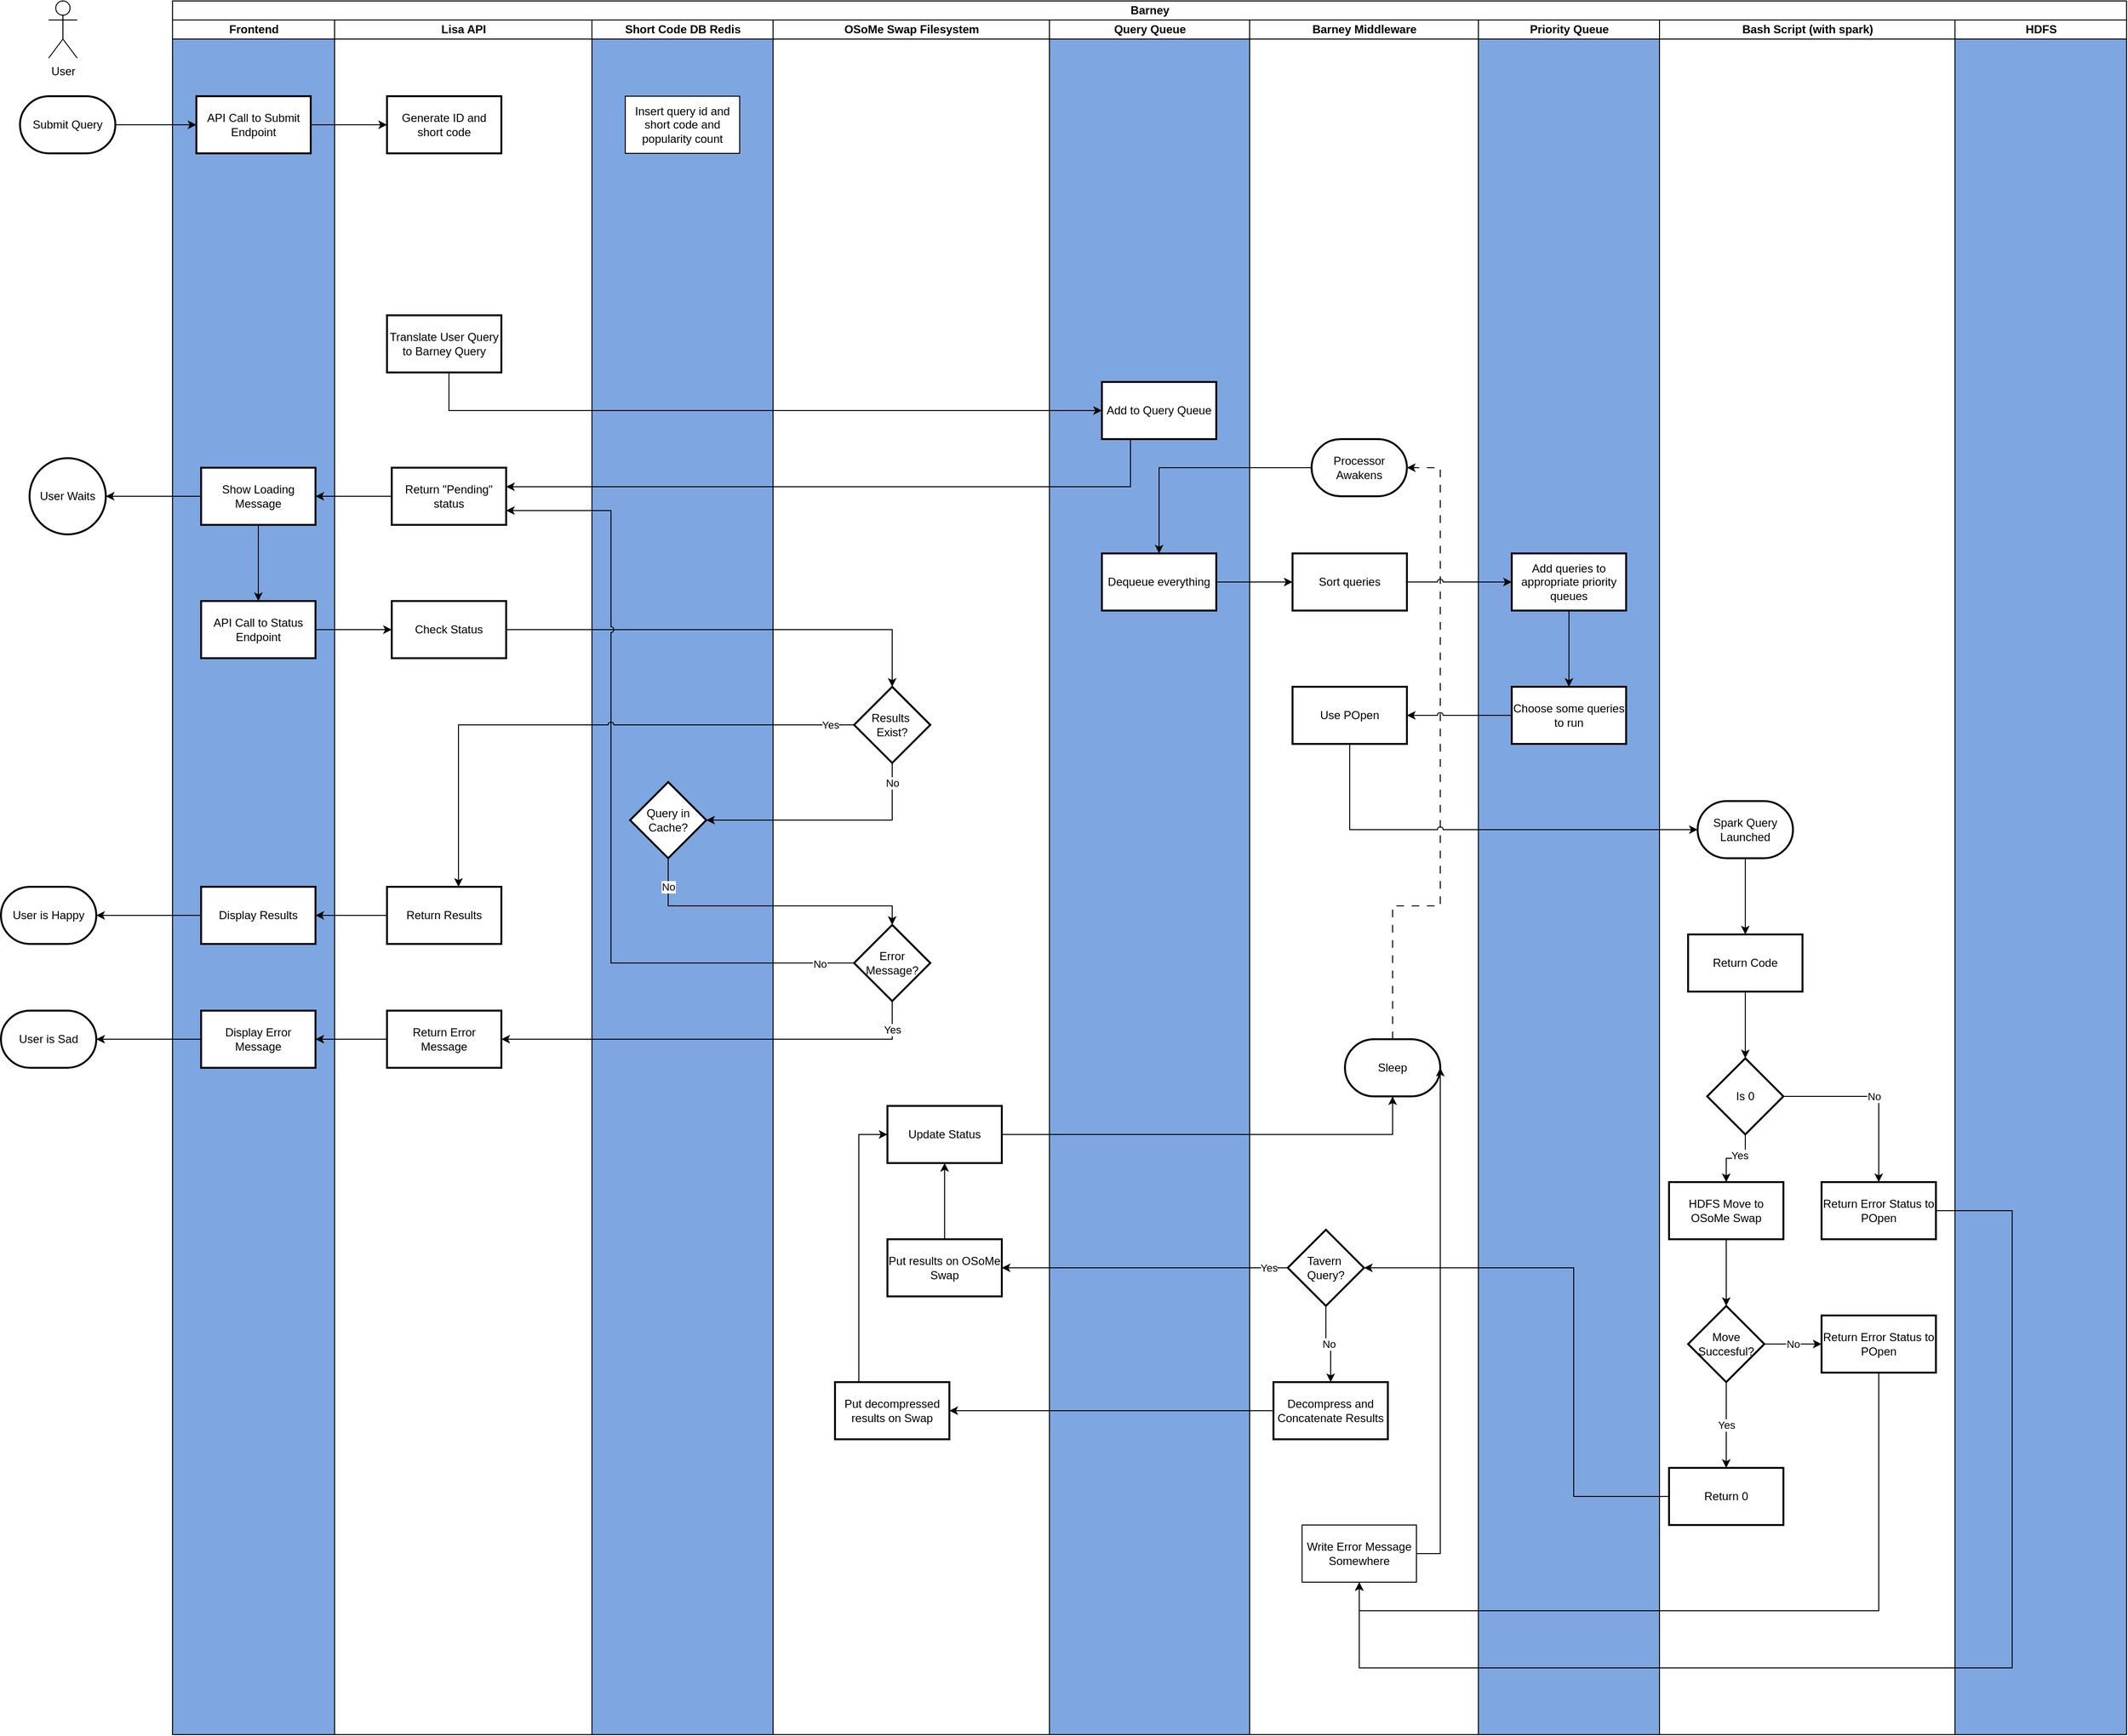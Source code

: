 <mxfile version="24.7.1" type="github">
  <diagram id="kgpKYQtTHZ0yAKxKKP6v" name="Page-1">
    <mxGraphModel dx="1793" dy="1093" grid="1" gridSize="10" guides="1" tooltips="1" connect="1" arrows="1" fold="1" page="1" pageScale="1" pageWidth="850" pageHeight="1100" math="0" shadow="0">
      <root>
        <mxCell id="0" />
        <mxCell id="1" parent="0" />
        <mxCell id="U2cqP8np_BF_2Da-hMUV-1" value="Barney" style="swimlane;childLayout=stackLayout;resizeParent=1;resizeParentMax=0;startSize=20;html=1;" vertex="1" parent="1">
          <mxGeometry x="250" y="60" width="2050" height="1820" as="geometry">
            <mxRectangle x="160.0" y="60" width="70" height="30" as="alternateBounds" />
          </mxGeometry>
        </mxCell>
        <mxCell id="U2cqP8np_BF_2Da-hMUV-2" value="Frontend" style="swimlane;startSize=20;html=1;swimlaneLine=1;glass=0;rounded=0;fillStyle=auto;swimlaneFillColor=#7EA6E0;" vertex="1" parent="U2cqP8np_BF_2Da-hMUV-1">
          <mxGeometry y="20" width="170" height="1800" as="geometry" />
        </mxCell>
        <mxCell id="U2cqP8np_BF_2Da-hMUV-15" value="API Call to Submit Endpoint" style="whiteSpace=wrap;html=1;strokeWidth=2;" vertex="1" parent="U2cqP8np_BF_2Da-hMUV-2">
          <mxGeometry x="25" y="80" width="120" height="60" as="geometry" />
        </mxCell>
        <mxCell id="U2cqP8np_BF_2Da-hMUV-48" value="API Call to Status Endpoint" style="whiteSpace=wrap;html=1;strokeWidth=2;" vertex="1" parent="U2cqP8np_BF_2Da-hMUV-2">
          <mxGeometry x="30" y="610" width="120" height="60" as="geometry" />
        </mxCell>
        <mxCell id="U2cqP8np_BF_2Da-hMUV-31" value="Display Results" style="whiteSpace=wrap;html=1;strokeWidth=2;" vertex="1" parent="U2cqP8np_BF_2Da-hMUV-2">
          <mxGeometry x="30" y="910" width="120" height="60" as="geometry" />
        </mxCell>
        <mxCell id="U2cqP8np_BF_2Da-hMUV-68" value="Display Error Message" style="whiteSpace=wrap;html=1;strokeWidth=2;" vertex="1" parent="U2cqP8np_BF_2Da-hMUV-2">
          <mxGeometry x="30" y="1040" width="120" height="60" as="geometry" />
        </mxCell>
        <mxCell id="U2cqP8np_BF_2Da-hMUV-3" value="Lisa API" style="swimlane;startSize=20;html=1;" vertex="1" parent="U2cqP8np_BF_2Da-hMUV-1">
          <mxGeometry x="170" y="20" width="270" height="1800" as="geometry" />
        </mxCell>
        <mxCell id="U2cqP8np_BF_2Da-hMUV-17" value="Generate ID and short code" style="whiteSpace=wrap;html=1;strokeWidth=2;" vertex="1" parent="U2cqP8np_BF_2Da-hMUV-3">
          <mxGeometry x="55" y="80" width="120" height="60" as="geometry" />
        </mxCell>
        <mxCell id="U2cqP8np_BF_2Da-hMUV-29" value="Return Results" style="whiteSpace=wrap;html=1;strokeWidth=2;" vertex="1" parent="U2cqP8np_BF_2Da-hMUV-3">
          <mxGeometry x="55" y="910" width="120" height="60" as="geometry" />
        </mxCell>
        <mxCell id="U2cqP8np_BF_2Da-hMUV-38" value="Translate User Query to Barney Query" style="whiteSpace=wrap;html=1;strokeWidth=2;" vertex="1" parent="U2cqP8np_BF_2Da-hMUV-3">
          <mxGeometry x="55" y="310" width="120" height="60" as="geometry" />
        </mxCell>
        <mxCell id="U2cqP8np_BF_2Da-hMUV-45" value="" style="edgeStyle=orthogonalEdgeStyle;rounded=0;orthogonalLoop=1;jettySize=auto;html=1;" edge="1" parent="U2cqP8np_BF_2Da-hMUV-3" source="U2cqP8np_BF_2Da-hMUV-42" target="U2cqP8np_BF_2Da-hMUV-44">
          <mxGeometry relative="1" as="geometry" />
        </mxCell>
        <mxCell id="U2cqP8np_BF_2Da-hMUV-42" value="Return &quot;Pending&quot; status" style="whiteSpace=wrap;html=1;strokeWidth=2;" vertex="1" parent="U2cqP8np_BF_2Da-hMUV-3">
          <mxGeometry x="60" y="470" width="120" height="60" as="geometry" />
        </mxCell>
        <mxCell id="U2cqP8np_BF_2Da-hMUV-44" value="Show Loading Message" style="whiteSpace=wrap;html=1;strokeWidth=2;" vertex="1" parent="U2cqP8np_BF_2Da-hMUV-3">
          <mxGeometry x="-140" y="470" width="120" height="60" as="geometry" />
        </mxCell>
        <mxCell id="U2cqP8np_BF_2Da-hMUV-50" value="Check Status" style="whiteSpace=wrap;html=1;strokeWidth=2;" vertex="1" parent="U2cqP8np_BF_2Da-hMUV-3">
          <mxGeometry x="60" y="610" width="120" height="60" as="geometry" />
        </mxCell>
        <mxCell id="U2cqP8np_BF_2Da-hMUV-66" value="&lt;div&gt;Return Error Message&lt;/div&gt;" style="whiteSpace=wrap;html=1;strokeWidth=2;" vertex="1" parent="U2cqP8np_BF_2Da-hMUV-3">
          <mxGeometry x="55" y="1040" width="120" height="60" as="geometry" />
        </mxCell>
        <mxCell id="U2cqP8np_BF_2Da-hMUV-4" value="Short Code DB Redis" style="swimlane;startSize=20;html=1;swimlaneFillColor=#7EA6E0;" vertex="1" parent="U2cqP8np_BF_2Da-hMUV-1">
          <mxGeometry x="440" y="20" width="190" height="1800" as="geometry" />
        </mxCell>
        <mxCell id="U2cqP8np_BF_2Da-hMUV-211" value="Query in Cache?" style="rhombus;whiteSpace=wrap;html=1;strokeWidth=2;" vertex="1" parent="U2cqP8np_BF_2Da-hMUV-4">
          <mxGeometry x="40" y="800" width="80" height="80" as="geometry" />
        </mxCell>
        <mxCell id="U2cqP8np_BF_2Da-hMUV-226" value="Insert query id and short code and popularity count" style="rounded=0;whiteSpace=wrap;html=1;" vertex="1" parent="U2cqP8np_BF_2Da-hMUV-4">
          <mxGeometry x="35" y="80" width="120" height="60" as="geometry" />
        </mxCell>
        <mxCell id="U2cqP8np_BF_2Da-hMUV-8" value="OSoMe Swap Filesystem" style="swimlane;startSize=20;html=1;" vertex="1" parent="U2cqP8np_BF_2Da-hMUV-1">
          <mxGeometry x="630" y="20" width="290" height="1800" as="geometry" />
        </mxCell>
        <mxCell id="U2cqP8np_BF_2Da-hMUV-56" value="&lt;div&gt;Results&amp;nbsp;&lt;/div&gt;&lt;div&gt;Exist?&lt;/div&gt;" style="rhombus;whiteSpace=wrap;html=1;strokeWidth=2;" vertex="1" parent="U2cqP8np_BF_2Da-hMUV-8">
          <mxGeometry x="85" y="700" width="80" height="80" as="geometry" />
        </mxCell>
        <mxCell id="U2cqP8np_BF_2Da-hMUV-62" value="&lt;div&gt;Error Message?&lt;/div&gt;" style="rhombus;whiteSpace=wrap;html=1;strokeWidth=2;" vertex="1" parent="U2cqP8np_BF_2Da-hMUV-8">
          <mxGeometry x="85" y="950" width="80" height="80" as="geometry" />
        </mxCell>
        <mxCell id="U2cqP8np_BF_2Da-hMUV-203" value="" style="edgeStyle=orthogonalEdgeStyle;rounded=0;orthogonalLoop=1;jettySize=auto;html=1;" edge="1" parent="U2cqP8np_BF_2Da-hMUV-8" source="U2cqP8np_BF_2Da-hMUV-109" target="U2cqP8np_BF_2Da-hMUV-202">
          <mxGeometry relative="1" as="geometry" />
        </mxCell>
        <mxCell id="U2cqP8np_BF_2Da-hMUV-109" value="Put results on OSoMe Swap" style="whiteSpace=wrap;html=1;strokeWidth=2;" vertex="1" parent="U2cqP8np_BF_2Da-hMUV-8">
          <mxGeometry x="120" y="1280" width="120" height="60" as="geometry" />
        </mxCell>
        <mxCell id="U2cqP8np_BF_2Da-hMUV-204" style="edgeStyle=orthogonalEdgeStyle;rounded=0;orthogonalLoop=1;jettySize=auto;html=1;" edge="1" parent="U2cqP8np_BF_2Da-hMUV-8" source="U2cqP8np_BF_2Da-hMUV-112" target="U2cqP8np_BF_2Da-hMUV-202">
          <mxGeometry relative="1" as="geometry">
            <Array as="points">
              <mxPoint x="90" y="1170" />
            </Array>
          </mxGeometry>
        </mxCell>
        <mxCell id="U2cqP8np_BF_2Da-hMUV-112" value="Put decompressed results on Swap" style="whiteSpace=wrap;html=1;strokeWidth=2;" vertex="1" parent="U2cqP8np_BF_2Da-hMUV-8">
          <mxGeometry x="65" y="1430" width="120" height="60" as="geometry" />
        </mxCell>
        <mxCell id="U2cqP8np_BF_2Da-hMUV-202" value="Update Status" style="whiteSpace=wrap;html=1;strokeWidth=2;" vertex="1" parent="U2cqP8np_BF_2Da-hMUV-8">
          <mxGeometry x="120" y="1140" width="120" height="60" as="geometry" />
        </mxCell>
        <mxCell id="U2cqP8np_BF_2Da-hMUV-19" value="Query Queue" style="swimlane;startSize=20;html=1;swimlaneFillColor=#7EA6E0;" vertex="1" parent="U2cqP8np_BF_2Da-hMUV-1">
          <mxGeometry x="920" y="20" width="210" height="1800" as="geometry" />
        </mxCell>
        <mxCell id="U2cqP8np_BF_2Da-hMUV-40" value="Add to Query Queue" style="whiteSpace=wrap;html=1;strokeWidth=2;" vertex="1" parent="U2cqP8np_BF_2Da-hMUV-19">
          <mxGeometry x="55" y="380" width="120" height="60" as="geometry" />
        </mxCell>
        <mxCell id="U2cqP8np_BF_2Da-hMUV-83" value="Dequeue everything" style="whiteSpace=wrap;html=1;strokeWidth=2;" vertex="1" parent="U2cqP8np_BF_2Da-hMUV-19">
          <mxGeometry x="55" y="560" width="120" height="60" as="geometry" />
        </mxCell>
        <mxCell id="U2cqP8np_BF_2Da-hMUV-6" value="&lt;div&gt;Barney Middleware&lt;br&gt;&lt;/div&gt;" style="swimlane;startSize=20;html=1;" vertex="1" parent="U2cqP8np_BF_2Da-hMUV-1">
          <mxGeometry x="1130" y="20" width="240" height="1800" as="geometry" />
        </mxCell>
        <mxCell id="U2cqP8np_BF_2Da-hMUV-82" value="Processor Awakens" style="strokeWidth=2;html=1;shape=mxgraph.flowchart.terminator;whiteSpace=wrap;" vertex="1" parent="U2cqP8np_BF_2Da-hMUV-6">
          <mxGeometry x="65" y="440" width="100" height="60" as="geometry" />
        </mxCell>
        <mxCell id="U2cqP8np_BF_2Da-hMUV-86" value="Sort queries" style="whiteSpace=wrap;html=1;strokeWidth=2;" vertex="1" parent="U2cqP8np_BF_2Da-hMUV-6">
          <mxGeometry x="45" y="560" width="120" height="60" as="geometry" />
        </mxCell>
        <mxCell id="U2cqP8np_BF_2Da-hMUV-92" value="Use POpen" style="whiteSpace=wrap;html=1;strokeWidth=2;" vertex="1" parent="U2cqP8np_BF_2Da-hMUV-6">
          <mxGeometry x="45" y="700" width="120" height="60" as="geometry" />
        </mxCell>
        <mxCell id="U2cqP8np_BF_2Da-hMUV-103" value="Sleep" style="strokeWidth=2;html=1;shape=mxgraph.flowchart.terminator;whiteSpace=wrap;" vertex="1" parent="U2cqP8np_BF_2Da-hMUV-6">
          <mxGeometry x="100" y="1070" width="100" height="60" as="geometry" />
        </mxCell>
        <mxCell id="U2cqP8np_BF_2Da-hMUV-108" value="No" style="edgeStyle=orthogonalEdgeStyle;rounded=0;orthogonalLoop=1;jettySize=auto;html=1;" edge="1" parent="U2cqP8np_BF_2Da-hMUV-6" source="U2cqP8np_BF_2Da-hMUV-105" target="U2cqP8np_BF_2Da-hMUV-107">
          <mxGeometry relative="1" as="geometry" />
        </mxCell>
        <mxCell id="U2cqP8np_BF_2Da-hMUV-105" value="&lt;div style=&quot;font-size: 12px;&quot;&gt;Tavern&amp;nbsp;&lt;/div&gt;&lt;div style=&quot;font-size: 12px;&quot;&gt;Query?&lt;/div&gt;" style="rhombus;whiteSpace=wrap;html=1;strokeWidth=2;fontSize=10;" vertex="1" parent="U2cqP8np_BF_2Da-hMUV-6">
          <mxGeometry x="40" y="1270" width="80" height="80" as="geometry" />
        </mxCell>
        <mxCell id="U2cqP8np_BF_2Da-hMUV-107" value="Decompress and Concatenate Results" style="whiteSpace=wrap;html=1;strokeWidth=2;" vertex="1" parent="U2cqP8np_BF_2Da-hMUV-6">
          <mxGeometry x="25" y="1430" width="120" height="60" as="geometry" />
        </mxCell>
        <mxCell id="U2cqP8np_BF_2Da-hMUV-115" style="edgeStyle=orthogonalEdgeStyle;rounded=0;orthogonalLoop=1;jettySize=auto;html=1;jumpStyle=arc;exitX=0.5;exitY=0;exitDx=0;exitDy=0;exitPerimeter=0;dashed=1;dashPattern=8 8;" edge="1" parent="U2cqP8np_BF_2Da-hMUV-6" source="U2cqP8np_BF_2Da-hMUV-103" target="U2cqP8np_BF_2Da-hMUV-82">
          <mxGeometry relative="1" as="geometry">
            <Array as="points">
              <mxPoint x="150" y="930" />
              <mxPoint x="200" y="930" />
              <mxPoint x="200" y="470" />
            </Array>
          </mxGeometry>
        </mxCell>
        <mxCell id="U2cqP8np_BF_2Da-hMUV-257" style="edgeStyle=orthogonalEdgeStyle;rounded=0;orthogonalLoop=1;jettySize=auto;html=1;entryX=1;entryY=0.5;entryDx=0;entryDy=0;entryPerimeter=0;" edge="1" parent="U2cqP8np_BF_2Da-hMUV-6" source="U2cqP8np_BF_2Da-hMUV-254" target="U2cqP8np_BF_2Da-hMUV-103">
          <mxGeometry relative="1" as="geometry">
            <Array as="points">
              <mxPoint x="200" y="1610" />
            </Array>
          </mxGeometry>
        </mxCell>
        <mxCell id="U2cqP8np_BF_2Da-hMUV-254" value="Write Error Message Somewhere" style="rounded=0;whiteSpace=wrap;html=1;" vertex="1" parent="U2cqP8np_BF_2Da-hMUV-6">
          <mxGeometry x="55" y="1580" width="120" height="60" as="geometry" />
        </mxCell>
        <mxCell id="U2cqP8np_BF_2Da-hMUV-7" value="Priority Queue" style="swimlane;startSize=20;html=1;swimlaneFillColor=#7EA6E0;" vertex="1" parent="U2cqP8np_BF_2Da-hMUV-1">
          <mxGeometry x="1370" y="20" width="190" height="1800" as="geometry" />
        </mxCell>
        <mxCell id="U2cqP8np_BF_2Da-hMUV-91" value="" style="edgeStyle=orthogonalEdgeStyle;rounded=0;orthogonalLoop=1;jettySize=auto;html=1;" edge="1" parent="U2cqP8np_BF_2Da-hMUV-7" source="U2cqP8np_BF_2Da-hMUV-88" target="U2cqP8np_BF_2Da-hMUV-90">
          <mxGeometry relative="1" as="geometry" />
        </mxCell>
        <mxCell id="U2cqP8np_BF_2Da-hMUV-88" value="Add queries to appropriate priority queues" style="whiteSpace=wrap;html=1;strokeWidth=2;" vertex="1" parent="U2cqP8np_BF_2Da-hMUV-7">
          <mxGeometry x="35" y="560" width="120" height="60" as="geometry" />
        </mxCell>
        <mxCell id="U2cqP8np_BF_2Da-hMUV-90" value="Choose some queries to run" style="whiteSpace=wrap;html=1;strokeWidth=2;" vertex="1" parent="U2cqP8np_BF_2Da-hMUV-7">
          <mxGeometry x="35" y="700" width="120" height="60" as="geometry" />
        </mxCell>
        <mxCell id="U2cqP8np_BF_2Da-hMUV-13" value="Bash Script (with spark)" style="swimlane;startSize=20;html=1;" vertex="1" parent="U2cqP8np_BF_2Da-hMUV-1">
          <mxGeometry x="1560" y="20" width="310" height="1800" as="geometry" />
        </mxCell>
        <mxCell id="U2cqP8np_BF_2Da-hMUV-234" value="" style="edgeStyle=orthogonalEdgeStyle;rounded=0;orthogonalLoop=1;jettySize=auto;html=1;" edge="1" parent="U2cqP8np_BF_2Da-hMUV-13" source="U2cqP8np_BF_2Da-hMUV-96" target="U2cqP8np_BF_2Da-hMUV-233">
          <mxGeometry relative="1" as="geometry" />
        </mxCell>
        <mxCell id="U2cqP8np_BF_2Da-hMUV-96" value="Spark Query Launched" style="strokeWidth=2;html=1;shape=mxgraph.flowchart.terminator;whiteSpace=wrap;" vertex="1" parent="U2cqP8np_BF_2Da-hMUV-13">
          <mxGeometry x="40" y="820" width="100" height="60" as="geometry" />
        </mxCell>
        <mxCell id="U2cqP8np_BF_2Da-hMUV-236" value="" style="edgeStyle=orthogonalEdgeStyle;rounded=0;orthogonalLoop=1;jettySize=auto;html=1;" edge="1" parent="U2cqP8np_BF_2Da-hMUV-13" source="U2cqP8np_BF_2Da-hMUV-233" target="U2cqP8np_BF_2Da-hMUV-235">
          <mxGeometry relative="1" as="geometry" />
        </mxCell>
        <mxCell id="U2cqP8np_BF_2Da-hMUV-233" value="Return Code" style="whiteSpace=wrap;html=1;strokeWidth=2;" vertex="1" parent="U2cqP8np_BF_2Da-hMUV-13">
          <mxGeometry x="30" y="960" width="120" height="60" as="geometry" />
        </mxCell>
        <mxCell id="U2cqP8np_BF_2Da-hMUV-238" value="" style="edgeStyle=orthogonalEdgeStyle;rounded=0;orthogonalLoop=1;jettySize=auto;html=1;" edge="1" parent="U2cqP8np_BF_2Da-hMUV-13" source="U2cqP8np_BF_2Da-hMUV-235" target="U2cqP8np_BF_2Da-hMUV-237">
          <mxGeometry relative="1" as="geometry" />
        </mxCell>
        <mxCell id="U2cqP8np_BF_2Da-hMUV-240" value="Yes" style="edgeLabel;html=1;align=center;verticalAlign=middle;resizable=0;points=[];" vertex="1" connectable="0" parent="U2cqP8np_BF_2Da-hMUV-238">
          <mxGeometry x="-0.114" y="-3" relative="1" as="geometry">
            <mxPoint as="offset" />
          </mxGeometry>
        </mxCell>
        <mxCell id="U2cqP8np_BF_2Da-hMUV-242" value="No" style="edgeStyle=orthogonalEdgeStyle;rounded=0;orthogonalLoop=1;jettySize=auto;html=1;" edge="1" parent="U2cqP8np_BF_2Da-hMUV-13" source="U2cqP8np_BF_2Da-hMUV-235" target="U2cqP8np_BF_2Da-hMUV-241">
          <mxGeometry relative="1" as="geometry" />
        </mxCell>
        <mxCell id="U2cqP8np_BF_2Da-hMUV-235" value="Is 0" style="rhombus;whiteSpace=wrap;html=1;strokeWidth=2;" vertex="1" parent="U2cqP8np_BF_2Da-hMUV-13">
          <mxGeometry x="50" y="1090" width="80" height="80" as="geometry" />
        </mxCell>
        <mxCell id="U2cqP8np_BF_2Da-hMUV-244" value="" style="edgeStyle=orthogonalEdgeStyle;rounded=0;orthogonalLoop=1;jettySize=auto;html=1;" edge="1" parent="U2cqP8np_BF_2Da-hMUV-13" source="U2cqP8np_BF_2Da-hMUV-237" target="U2cqP8np_BF_2Da-hMUV-243">
          <mxGeometry relative="1" as="geometry" />
        </mxCell>
        <mxCell id="U2cqP8np_BF_2Da-hMUV-237" value="HDFS Move to OSoMe Swap" style="whiteSpace=wrap;html=1;strokeWidth=2;" vertex="1" parent="U2cqP8np_BF_2Da-hMUV-13">
          <mxGeometry x="10" y="1220" width="120" height="60" as="geometry" />
        </mxCell>
        <mxCell id="U2cqP8np_BF_2Da-hMUV-241" value="Return Error Status to POpen" style="whiteSpace=wrap;html=1;strokeWidth=2;" vertex="1" parent="U2cqP8np_BF_2Da-hMUV-13">
          <mxGeometry x="170" y="1220" width="120" height="60" as="geometry" />
        </mxCell>
        <mxCell id="U2cqP8np_BF_2Da-hMUV-247" value="Yes" style="edgeStyle=orthogonalEdgeStyle;rounded=0;orthogonalLoop=1;jettySize=auto;html=1;" edge="1" parent="U2cqP8np_BF_2Da-hMUV-13" source="U2cqP8np_BF_2Da-hMUV-243" target="U2cqP8np_BF_2Da-hMUV-246">
          <mxGeometry relative="1" as="geometry" />
        </mxCell>
        <mxCell id="U2cqP8np_BF_2Da-hMUV-249" value="No" style="edgeStyle=orthogonalEdgeStyle;rounded=0;orthogonalLoop=1;jettySize=auto;html=1;" edge="1" parent="U2cqP8np_BF_2Da-hMUV-13" source="U2cqP8np_BF_2Da-hMUV-243" target="U2cqP8np_BF_2Da-hMUV-248">
          <mxGeometry relative="1" as="geometry" />
        </mxCell>
        <mxCell id="U2cqP8np_BF_2Da-hMUV-243" value="Move Succesful?" style="rhombus;whiteSpace=wrap;html=1;strokeWidth=2;" vertex="1" parent="U2cqP8np_BF_2Da-hMUV-13">
          <mxGeometry x="30" y="1350" width="80" height="80" as="geometry" />
        </mxCell>
        <mxCell id="U2cqP8np_BF_2Da-hMUV-246" value="Return 0" style="whiteSpace=wrap;html=1;strokeWidth=2;" vertex="1" parent="U2cqP8np_BF_2Da-hMUV-13">
          <mxGeometry x="10" y="1520" width="120" height="60" as="geometry" />
        </mxCell>
        <mxCell id="U2cqP8np_BF_2Da-hMUV-248" value="Return Error Status to POpen" style="whiteSpace=wrap;html=1;strokeWidth=2;" vertex="1" parent="U2cqP8np_BF_2Da-hMUV-13">
          <mxGeometry x="170" y="1360" width="120" height="60" as="geometry" />
        </mxCell>
        <mxCell id="U2cqP8np_BF_2Da-hMUV-18" value="" style="edgeStyle=orthogonalEdgeStyle;rounded=0;orthogonalLoop=1;jettySize=auto;html=1;" edge="1" parent="U2cqP8np_BF_2Da-hMUV-1" source="U2cqP8np_BF_2Da-hMUV-15" target="U2cqP8np_BF_2Da-hMUV-17">
          <mxGeometry relative="1" as="geometry" />
        </mxCell>
        <mxCell id="U2cqP8np_BF_2Da-hMUV-41" value="" style="edgeStyle=orthogonalEdgeStyle;rounded=0;orthogonalLoop=1;jettySize=auto;html=1;jumpStyle=arc;" edge="1" parent="U2cqP8np_BF_2Da-hMUV-1" source="U2cqP8np_BF_2Da-hMUV-38" target="U2cqP8np_BF_2Da-hMUV-40">
          <mxGeometry relative="1" as="geometry">
            <Array as="points">
              <mxPoint x="290" y="430" />
            </Array>
          </mxGeometry>
        </mxCell>
        <mxCell id="U2cqP8np_BF_2Da-hMUV-43" value="" style="edgeStyle=orthogonalEdgeStyle;rounded=0;orthogonalLoop=1;jettySize=auto;html=1;exitX=0.25;exitY=1;exitDx=0;exitDy=0;jumpStyle=arc;" edge="1" parent="U2cqP8np_BF_2Da-hMUV-1" source="U2cqP8np_BF_2Da-hMUV-40" target="U2cqP8np_BF_2Da-hMUV-42">
          <mxGeometry relative="1" as="geometry">
            <Array as="points">
              <mxPoint x="1005" y="510" />
            </Array>
          </mxGeometry>
        </mxCell>
        <mxCell id="U2cqP8np_BF_2Da-hMUV-49" value="" style="edgeStyle=orthogonalEdgeStyle;rounded=0;orthogonalLoop=1;jettySize=auto;html=1;" edge="1" parent="U2cqP8np_BF_2Da-hMUV-1" source="U2cqP8np_BF_2Da-hMUV-44" target="U2cqP8np_BF_2Da-hMUV-48">
          <mxGeometry relative="1" as="geometry" />
        </mxCell>
        <mxCell id="U2cqP8np_BF_2Da-hMUV-51" value="" style="edgeStyle=orthogonalEdgeStyle;rounded=0;orthogonalLoop=1;jettySize=auto;html=1;" edge="1" parent="U2cqP8np_BF_2Da-hMUV-1" source="U2cqP8np_BF_2Da-hMUV-48" target="U2cqP8np_BF_2Da-hMUV-50">
          <mxGeometry relative="1" as="geometry" />
        </mxCell>
        <mxCell id="U2cqP8np_BF_2Da-hMUV-53" value="" style="edgeStyle=orthogonalEdgeStyle;rounded=0;orthogonalLoop=1;jettySize=auto;html=1;jumpStyle=arc;" edge="1" parent="U2cqP8np_BF_2Da-hMUV-1" source="U2cqP8np_BF_2Da-hMUV-50" target="U2cqP8np_BF_2Da-hMUV-56">
          <mxGeometry relative="1" as="geometry" />
        </mxCell>
        <mxCell id="U2cqP8np_BF_2Da-hMUV-54" style="edgeStyle=orthogonalEdgeStyle;rounded=0;orthogonalLoop=1;jettySize=auto;html=1;entryX=1;entryY=0.75;entryDx=0;entryDy=0;jumpStyle=arc;exitX=0;exitY=0.5;exitDx=0;exitDy=0;" edge="1" parent="U2cqP8np_BF_2Da-hMUV-1" source="U2cqP8np_BF_2Da-hMUV-62" target="U2cqP8np_BF_2Da-hMUV-42">
          <mxGeometry relative="1" as="geometry">
            <mxPoint x="795" y="920" as="sourcePoint" />
            <Array as="points">
              <mxPoint x="460" y="1010" />
              <mxPoint x="460" y="535" />
            </Array>
          </mxGeometry>
        </mxCell>
        <mxCell id="U2cqP8np_BF_2Da-hMUV-210" value="No" style="edgeLabel;html=1;align=center;verticalAlign=middle;resizable=0;points=[];" vertex="1" connectable="0" parent="U2cqP8np_BF_2Da-hMUV-54">
          <mxGeometry x="-0.915" y="1" relative="1" as="geometry">
            <mxPoint x="-1" as="offset" />
          </mxGeometry>
        </mxCell>
        <mxCell id="U2cqP8np_BF_2Da-hMUV-32" value="" style="edgeStyle=orthogonalEdgeStyle;rounded=0;orthogonalLoop=1;jettySize=auto;html=1;" edge="1" parent="U2cqP8np_BF_2Da-hMUV-1" source="U2cqP8np_BF_2Da-hMUV-29" target="U2cqP8np_BF_2Da-hMUV-31">
          <mxGeometry relative="1" as="geometry" />
        </mxCell>
        <mxCell id="U2cqP8np_BF_2Da-hMUV-59" value="Yes" style="edgeStyle=orthogonalEdgeStyle;rounded=0;orthogonalLoop=1;jettySize=auto;html=1;jumpStyle=arc;" edge="1" parent="U2cqP8np_BF_2Da-hMUV-1" source="U2cqP8np_BF_2Da-hMUV-56" target="U2cqP8np_BF_2Da-hMUV-29">
          <mxGeometry x="-0.914" relative="1" as="geometry">
            <Array as="points">
              <mxPoint x="300" y="760" />
            </Array>
            <mxPoint as="offset" />
          </mxGeometry>
        </mxCell>
        <mxCell id="U2cqP8np_BF_2Da-hMUV-67" value="&lt;div&gt;Yes&lt;/div&gt;" style="edgeStyle=orthogonalEdgeStyle;rounded=0;orthogonalLoop=1;jettySize=auto;html=1;" edge="1" parent="U2cqP8np_BF_2Da-hMUV-1" source="U2cqP8np_BF_2Da-hMUV-62" target="U2cqP8np_BF_2Da-hMUV-66">
          <mxGeometry x="-0.867" relative="1" as="geometry">
            <Array as="points">
              <mxPoint x="755" y="1090" />
            </Array>
            <mxPoint as="offset" />
          </mxGeometry>
        </mxCell>
        <mxCell id="U2cqP8np_BF_2Da-hMUV-69" value="" style="edgeStyle=orthogonalEdgeStyle;rounded=0;orthogonalLoop=1;jettySize=auto;html=1;" edge="1" parent="U2cqP8np_BF_2Da-hMUV-1" source="U2cqP8np_BF_2Da-hMUV-66" target="U2cqP8np_BF_2Da-hMUV-68">
          <mxGeometry relative="1" as="geometry" />
        </mxCell>
        <mxCell id="U2cqP8np_BF_2Da-hMUV-84" value="" style="edgeStyle=orthogonalEdgeStyle;rounded=0;orthogonalLoop=1;jettySize=auto;html=1;" edge="1" parent="U2cqP8np_BF_2Da-hMUV-1" source="U2cqP8np_BF_2Da-hMUV-82" target="U2cqP8np_BF_2Da-hMUV-83">
          <mxGeometry relative="1" as="geometry" />
        </mxCell>
        <mxCell id="U2cqP8np_BF_2Da-hMUV-87" value="" style="edgeStyle=orthogonalEdgeStyle;rounded=0;orthogonalLoop=1;jettySize=auto;html=1;" edge="1" parent="U2cqP8np_BF_2Da-hMUV-1" source="U2cqP8np_BF_2Da-hMUV-83" target="U2cqP8np_BF_2Da-hMUV-86">
          <mxGeometry relative="1" as="geometry" />
        </mxCell>
        <mxCell id="U2cqP8np_BF_2Da-hMUV-89" value="" style="edgeStyle=orthogonalEdgeStyle;rounded=0;orthogonalLoop=1;jettySize=auto;html=1;jumpStyle=arc;" edge="1" parent="U2cqP8np_BF_2Da-hMUV-1" source="U2cqP8np_BF_2Da-hMUV-86" target="U2cqP8np_BF_2Da-hMUV-88">
          <mxGeometry relative="1" as="geometry" />
        </mxCell>
        <mxCell id="U2cqP8np_BF_2Da-hMUV-93" value="" style="edgeStyle=orthogonalEdgeStyle;rounded=0;orthogonalLoop=1;jettySize=auto;html=1;jumpStyle=arc;" edge="1" parent="U2cqP8np_BF_2Da-hMUV-1" source="U2cqP8np_BF_2Da-hMUV-90" target="U2cqP8np_BF_2Da-hMUV-92">
          <mxGeometry relative="1" as="geometry" />
        </mxCell>
        <mxCell id="U2cqP8np_BF_2Da-hMUV-97" style="edgeStyle=orthogonalEdgeStyle;rounded=0;orthogonalLoop=1;jettySize=auto;html=1;jumpStyle=arc;" edge="1" parent="U2cqP8np_BF_2Da-hMUV-1" source="U2cqP8np_BF_2Da-hMUV-92" target="U2cqP8np_BF_2Da-hMUV-96">
          <mxGeometry relative="1" as="geometry">
            <Array as="points">
              <mxPoint x="1235" y="870" />
            </Array>
          </mxGeometry>
        </mxCell>
        <mxCell id="U2cqP8np_BF_2Da-hMUV-110" value="Yes" style="edgeStyle=orthogonalEdgeStyle;rounded=0;orthogonalLoop=1;jettySize=auto;html=1;" edge="1" parent="U2cqP8np_BF_2Da-hMUV-1" source="U2cqP8np_BF_2Da-hMUV-105" target="U2cqP8np_BF_2Da-hMUV-109">
          <mxGeometry x="-0.867" relative="1" as="geometry">
            <mxPoint as="offset" />
          </mxGeometry>
        </mxCell>
        <mxCell id="U2cqP8np_BF_2Da-hMUV-113" value="" style="edgeStyle=orthogonalEdgeStyle;rounded=0;orthogonalLoop=1;jettySize=auto;html=1;" edge="1" parent="U2cqP8np_BF_2Da-hMUV-1" source="U2cqP8np_BF_2Da-hMUV-107" target="U2cqP8np_BF_2Da-hMUV-112">
          <mxGeometry relative="1" as="geometry" />
        </mxCell>
        <mxCell id="U2cqP8np_BF_2Da-hMUV-193" value="HDFS" style="swimlane;startSize=20;html=1;swimlaneFillColor=#7EA6E0;" vertex="1" parent="U2cqP8np_BF_2Da-hMUV-1">
          <mxGeometry x="1870" y="20" width="180" height="1800" as="geometry" />
        </mxCell>
        <mxCell id="U2cqP8np_BF_2Da-hMUV-206" style="edgeStyle=orthogonalEdgeStyle;rounded=0;orthogonalLoop=1;jettySize=auto;html=1;jumpStyle=arc;" edge="1" parent="U2cqP8np_BF_2Da-hMUV-1" source="U2cqP8np_BF_2Da-hMUV-202" target="U2cqP8np_BF_2Da-hMUV-103">
          <mxGeometry relative="1" as="geometry" />
        </mxCell>
        <mxCell id="U2cqP8np_BF_2Da-hMUV-212" value="No" style="edgeStyle=orthogonalEdgeStyle;rounded=0;orthogonalLoop=1;jettySize=auto;html=1;exitX=0.5;exitY=1;exitDx=0;exitDy=0;" edge="1" parent="U2cqP8np_BF_2Da-hMUV-1" source="U2cqP8np_BF_2Da-hMUV-56" target="U2cqP8np_BF_2Da-hMUV-211">
          <mxGeometry x="-0.837" relative="1" as="geometry">
            <Array as="points">
              <mxPoint x="755" y="860" />
            </Array>
            <mxPoint as="offset" />
          </mxGeometry>
        </mxCell>
        <mxCell id="U2cqP8np_BF_2Da-hMUV-213" value="No" style="edgeStyle=orthogonalEdgeStyle;rounded=0;orthogonalLoop=1;jettySize=auto;html=1;" edge="1" parent="U2cqP8np_BF_2Da-hMUV-1" source="U2cqP8np_BF_2Da-hMUV-211" target="U2cqP8np_BF_2Da-hMUV-62">
          <mxGeometry x="-0.803" relative="1" as="geometry">
            <Array as="points">
              <mxPoint x="520" y="950" />
              <mxPoint x="755" y="950" />
            </Array>
            <mxPoint as="offset" />
          </mxGeometry>
        </mxCell>
        <mxCell id="U2cqP8np_BF_2Da-hMUV-253" style="edgeStyle=orthogonalEdgeStyle;rounded=0;orthogonalLoop=1;jettySize=auto;html=1;" edge="1" parent="U2cqP8np_BF_2Da-hMUV-1" source="U2cqP8np_BF_2Da-hMUV-246" target="U2cqP8np_BF_2Da-hMUV-105">
          <mxGeometry relative="1" as="geometry">
            <Array as="points">
              <mxPoint x="1470" y="1570" />
              <mxPoint x="1470" y="1330" />
            </Array>
          </mxGeometry>
        </mxCell>
        <mxCell id="U2cqP8np_BF_2Da-hMUV-255" style="edgeStyle=orthogonalEdgeStyle;rounded=0;orthogonalLoop=1;jettySize=auto;html=1;" edge="1" parent="U2cqP8np_BF_2Da-hMUV-1" source="U2cqP8np_BF_2Da-hMUV-248" target="U2cqP8np_BF_2Da-hMUV-254">
          <mxGeometry relative="1" as="geometry">
            <Array as="points">
              <mxPoint x="1790" y="1690" />
              <mxPoint x="1245" y="1690" />
            </Array>
          </mxGeometry>
        </mxCell>
        <mxCell id="U2cqP8np_BF_2Da-hMUV-256" style="edgeStyle=orthogonalEdgeStyle;rounded=0;orthogonalLoop=1;jettySize=auto;html=1;" edge="1" parent="U2cqP8np_BF_2Da-hMUV-1" source="U2cqP8np_BF_2Da-hMUV-241" target="U2cqP8np_BF_2Da-hMUV-254">
          <mxGeometry relative="1" as="geometry">
            <Array as="points">
              <mxPoint x="1930" y="1270" />
              <mxPoint x="1930" y="1750" />
              <mxPoint x="1245" y="1750" />
            </Array>
          </mxGeometry>
        </mxCell>
        <mxCell id="U2cqP8np_BF_2Da-hMUV-16" value="" style="edgeStyle=orthogonalEdgeStyle;rounded=0;orthogonalLoop=1;jettySize=auto;html=1;" edge="1" parent="1" source="U2cqP8np_BF_2Da-hMUV-12" target="U2cqP8np_BF_2Da-hMUV-15">
          <mxGeometry relative="1" as="geometry" />
        </mxCell>
        <mxCell id="U2cqP8np_BF_2Da-hMUV-12" value="Submit Query" style="strokeWidth=2;html=1;shape=mxgraph.flowchart.terminator;whiteSpace=wrap;" vertex="1" parent="1">
          <mxGeometry x="90" y="160" width="100" height="60" as="geometry" />
        </mxCell>
        <mxCell id="U2cqP8np_BF_2Da-hMUV-14" value="&lt;div&gt;User&lt;/div&gt;" style="shape=umlActor;verticalLabelPosition=bottom;verticalAlign=top;html=1;outlineConnect=0;" vertex="1" parent="1">
          <mxGeometry x="120" y="60" width="30" height="60" as="geometry" />
        </mxCell>
        <mxCell id="U2cqP8np_BF_2Da-hMUV-33" value="User is Happy" style="strokeWidth=2;html=1;shape=mxgraph.flowchart.terminator;whiteSpace=wrap;" vertex="1" parent="1">
          <mxGeometry x="70" y="990" width="100" height="60" as="geometry" />
        </mxCell>
        <mxCell id="U2cqP8np_BF_2Da-hMUV-34" value="" style="edgeStyle=orthogonalEdgeStyle;rounded=0;orthogonalLoop=1;jettySize=auto;html=1;" edge="1" parent="1" source="U2cqP8np_BF_2Da-hMUV-31" target="U2cqP8np_BF_2Da-hMUV-33">
          <mxGeometry relative="1" as="geometry" />
        </mxCell>
        <mxCell id="U2cqP8np_BF_2Da-hMUV-46" value="&lt;div&gt;User Waits&lt;/div&gt;" style="ellipse;whiteSpace=wrap;html=1;strokeWidth=2;" vertex="1" parent="1">
          <mxGeometry x="100" y="540" width="80" height="80" as="geometry" />
        </mxCell>
        <mxCell id="U2cqP8np_BF_2Da-hMUV-47" value="" style="edgeStyle=orthogonalEdgeStyle;rounded=0;orthogonalLoop=1;jettySize=auto;html=1;" edge="1" parent="1" source="U2cqP8np_BF_2Da-hMUV-44" target="U2cqP8np_BF_2Da-hMUV-46">
          <mxGeometry relative="1" as="geometry" />
        </mxCell>
        <mxCell id="U2cqP8np_BF_2Da-hMUV-70" value="User is Sad" style="strokeWidth=2;html=1;shape=mxgraph.flowchart.terminator;whiteSpace=wrap;" vertex="1" parent="1">
          <mxGeometry x="70" y="1120" width="100" height="60" as="geometry" />
        </mxCell>
        <mxCell id="U2cqP8np_BF_2Da-hMUV-71" style="edgeStyle=orthogonalEdgeStyle;rounded=0;orthogonalLoop=1;jettySize=auto;html=1;" edge="1" parent="1" source="U2cqP8np_BF_2Da-hMUV-68" target="U2cqP8np_BF_2Da-hMUV-70">
          <mxGeometry relative="1" as="geometry" />
        </mxCell>
      </root>
    </mxGraphModel>
  </diagram>
</mxfile>
